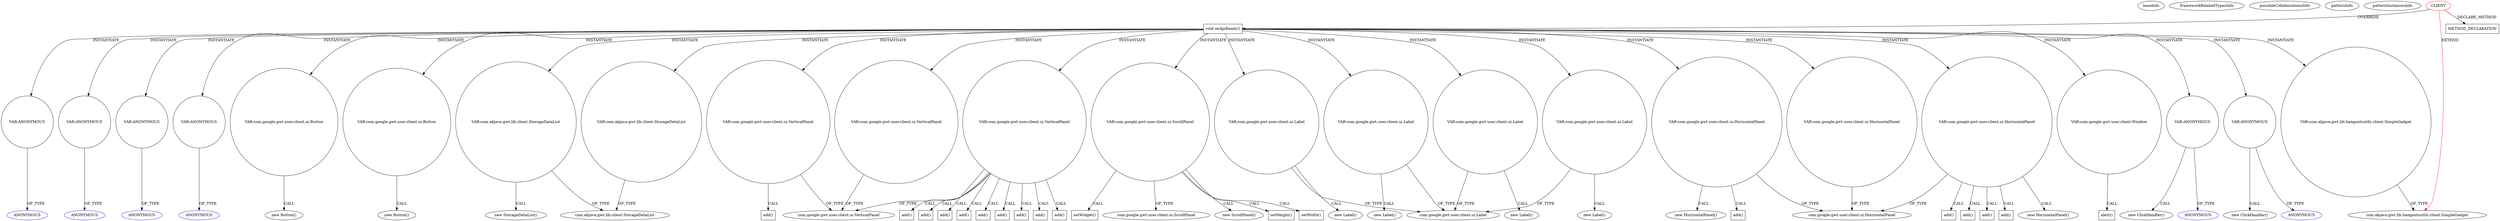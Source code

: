digraph {
baseInfo[graphId=1634,category="pattern",isAnonymous=false,possibleRelation=false]
frameworkRelatedTypesInfo[0="com.akjava.gwt.lib.hangoutsutils.client.SimpleGadget"]
possibleCollaborationsInfo[]
patternInfo[frequency=2.0,patternRootClient=0]
patternInstancesInfo[0="akjava-GWT-Hangouts~/akjava-GWT-Hangouts/GWT-Hangouts-master/apps/easyoverlay/src/com/akjava/gwt/hangout/easyoverlay/client/EasyOverlay.java~EasyOverlay~492",1="akjava-GWT-Hangouts~/akjava-GWT-Hangouts/GWT-Hangouts-master/apps/sound-player/src/com/akjava/gwt/hangout/soundplayer/client/HangoutSoundPlayer.java~HangoutSoundPlayer~561"]
531[label="new ScrollPanel()",vertexType="CONSTRUCTOR_CALL",isFrameworkType=false]
532[label="VAR:com.google.gwt.user.client.ui.ScrollPanel",vertexType="VARIABLE_EXPRESION",isFrameworkType=false,shape=circle]
535[label="setHeight()",vertexType="INSIDE_CALL",isFrameworkType=false,shape=box]
537[label="setWidth()",vertexType="INSIDE_CALL",isFrameworkType=false,shape=box]
541[label="setWidget()",vertexType="INSIDE_CALL",isFrameworkType=false,shape=box]
533[label="com.google.gwt.user.client.ui.ScrollPanel",vertexType="FRAMEWORK_CLASS_TYPE",isFrameworkType=false]
31[label="void onApiReady()",vertexType="OVERRIDING_METHOD_DECLARATION",isFrameworkType=false,shape=box]
0[label="CLIENT",vertexType="ROOT_CLIENT_CLASS_DECLARATION",isFrameworkType=false,color=red]
379[label="VAR:com.google.gwt.user.client.Window",vertexType="VARIABLE_EXPRESION",isFrameworkType=false,shape=circle]
333[label="VAR:ANONYMOUS",vertexType="VARIABLE_EXPRESION",isFrameworkType=false,shape=circle]
332[label="new ClickHandler()",vertexType="CONSTRUCTOR_CALL",isFrameworkType=false]
421[label="VAR:ANONYMOUS",vertexType="VARIABLE_EXPRESION",isFrameworkType=false,shape=circle]
420[label="new ClickHandler()",vertexType="CONSTRUCTOR_CALL",isFrameworkType=false]
317[label="VAR:ANONYMOUS",vertexType="VARIABLE_EXPRESION",isFrameworkType=false,shape=circle]
212[label="VAR:ANONYMOUS",vertexType="VARIABLE_EXPRESION",isFrameworkType=false,shape=circle]
159[label="VAR:ANONYMOUS",vertexType="VARIABLE_EXPRESION",isFrameworkType=false,shape=circle]
408[label="VAR:ANONYMOUS",vertexType="VARIABLE_EXPRESION",isFrameworkType=false,shape=circle]
59[label="VAR:com.google.gwt.user.client.ui.Button",vertexType="VARIABLE_EXPRESION",isFrameworkType=false,shape=circle]
471[label="VAR:com.google.gwt.user.client.ui.Button",vertexType="VARIABLE_EXPRESION",isFrameworkType=false,shape=circle]
380[label="alert()",vertexType="INSIDE_CALL",isFrameworkType=false,shape=box]
570[label="METHOD_DECLARATION",vertexType="CLIENT_METHOD_DECLARATION",isFrameworkType=false,shape=box]
422[label="ANONYMOUS",vertexType="REFERENCE_ANONYMOUS_DECLARATION",isFrameworkType=false,color=blue]
409[label="ANONYMOUS",vertexType="REFERENCE_ANONYMOUS_DECLARATION",isFrameworkType=false,color=blue]
334[label="ANONYMOUS",vertexType="REFERENCE_ANONYMOUS_DECLARATION",isFrameworkType=false,color=blue]
160[label="ANONYMOUS",vertexType="REFERENCE_ANONYMOUS_DECLARATION",isFrameworkType=false,color=blue]
318[label="ANONYMOUS",vertexType="REFERENCE_ANONYMOUS_DECLARATION",isFrameworkType=false,color=blue]
213[label="ANONYMOUS",vertexType="REFERENCE_ANONYMOUS_DECLARATION",isFrameworkType=false,color=blue]
33[label="VAR:com.akjava.gwt.lib.client.StorageDataList",vertexType="VARIABLE_EXPRESION",isFrameworkType=false,shape=circle]
32[label="new StorageDataList()",vertexType="CONSTRUCTOR_CALL",isFrameworkType=false]
361[label="VAR:com.akjava.gwt.lib.client.StorageDataList",vertexType="VARIABLE_EXPRESION",isFrameworkType=false,shape=circle]
42[label="VAR:com.google.gwt.user.client.ui.VerticalPanel",vertexType="VARIABLE_EXPRESION",isFrameworkType=false,shape=circle]
7[label="com.google.gwt.user.client.ui.VerticalPanel",vertexType="FRAMEWORK_CLASS_TYPE",isFrameworkType=false]
57[label="add()",vertexType="INSIDE_CALL",isFrameworkType=false,shape=box]
396[label="add()",vertexType="INSIDE_CALL",isFrameworkType=false,shape=box]
93[label="add()",vertexType="INSIDE_CALL",isFrameworkType=false,shape=box]
394[label="add()",vertexType="INSIDE_CALL",isFrameworkType=false,shape=box]
88[label="add()",vertexType="INSIDE_CALL",isFrameworkType=false,shape=box]
148[label="add()",vertexType="INSIDE_CALL",isFrameworkType=false,shape=box]
252[label="add()",vertexType="INSIDE_CALL",isFrameworkType=false,shape=box]
529[label="VAR:com.google.gwt.user.client.ui.VerticalPanel",vertexType="VARIABLE_EXPRESION",isFrameworkType=false,shape=circle]
238[label="add()",vertexType="INSIDE_CALL",isFrameworkType=false,shape=box]
524[label="VAR:com.google.gwt.user.client.ui.VerticalPanel",vertexType="VARIABLE_EXPRESION",isFrameworkType=false,shape=circle]
347[label="add()",vertexType="INSIDE_CALL",isFrameworkType=false,shape=box]
539[label="add()",vertexType="INSIDE_CALL",isFrameworkType=false,shape=box]
1[label="com.akjava.gwt.lib.hangoutsutils.client.SimpleGadget",vertexType="FRAMEWORK_CLASS_TYPE",isFrameworkType=false]
84[label="VAR:com.akjava.gwt.lib.hangoutsutils.client.SimpleGadget",vertexType="VARIABLE_EXPRESION",isFrameworkType=false,shape=circle]
26[label="com.akjava.gwt.lib.client.StorageDataList",vertexType="FRAMEWORK_CLASS_TYPE",isFrameworkType=false]
58[label="new Button()",vertexType="CONSTRUCTOR_CALL",isFrameworkType=false]
470[label="new Button()",vertexType="CONSTRUCTOR_CALL",isFrameworkType=false]
108[label="VAR:com.google.gwt.user.client.ui.Label",vertexType="VARIABLE_EXPRESION",isFrameworkType=false,shape=circle]
107[label="new Label()",vertexType="CONSTRUCTOR_CALL",isFrameworkType=false]
109[label="com.google.gwt.user.client.ui.Label",vertexType="FRAMEWORK_CLASS_TYPE",isFrameworkType=false]
126[label="VAR:com.google.gwt.user.client.ui.Label",vertexType="VARIABLE_EXPRESION",isFrameworkType=false,shape=circle]
125[label="new Label()",vertexType="CONSTRUCTOR_CALL",isFrameworkType=false]
207[label="VAR:com.google.gwt.user.client.ui.Label",vertexType="VARIABLE_EXPRESION",isFrameworkType=false,shape=circle]
206[label="new Label()",vertexType="CONSTRUCTOR_CALL",isFrameworkType=false]
165[label="VAR:com.google.gwt.user.client.ui.Label",vertexType="VARIABLE_EXPRESION",isFrameworkType=false,shape=circle]
164[label="new Label()",vertexType="CONSTRUCTOR_CALL",isFrameworkType=false]
391[label="VAR:com.google.gwt.user.client.ui.HorizontalPanel",vertexType="VARIABLE_EXPRESION",isFrameworkType=false,shape=circle]
51[label="com.google.gwt.user.client.ui.HorizontalPanel",vertexType="FRAMEWORK_CLASS_TYPE",isFrameworkType=false]
390[label="new HorizontalPanel()",vertexType="CONSTRUCTOR_CALL",isFrameworkType=false]
450[label="add()",vertexType="INSIDE_CALL",isFrameworkType=false,shape=box]
469[label="add()",vertexType="INSIDE_CALL",isFrameworkType=false,shape=box]
90[label="VAR:com.google.gwt.user.client.ui.HorizontalPanel",vertexType="VARIABLE_EXPRESION",isFrameworkType=false,shape=circle]
89[label="new HorizontalPanel()",vertexType="CONSTRUCTOR_CALL",isFrameworkType=false]
522[label="add()",vertexType="INSIDE_CALL",isFrameworkType=false,shape=box]
434[label="add()",vertexType="INSIDE_CALL",isFrameworkType=false,shape=box]
106[label="add()",vertexType="INSIDE_CALL",isFrameworkType=false,shape=box]
145[label="VAR:com.google.gwt.user.client.ui.HorizontalPanel",vertexType="VARIABLE_EXPRESION",isFrameworkType=false,shape=circle]
31->532[label="INSTANTIATE"]
31->84[label="INSTANTIATE"]
126->125[label="CALL"]
42->7[label="OF_TYPE"]
108->107[label="CALL"]
317->318[label="OF_TYPE"]
212->213[label="OF_TYPE"]
42->347[label="CALL"]
33->32[label="CALL"]
532->535[label="CALL"]
31->333[label="INSTANTIATE"]
361->26[label="OF_TYPE"]
529->7[label="OF_TYPE"]
31->33[label="INSTANTIATE"]
31->421[label="INSTANTIATE"]
391->450[label="CALL"]
333->334[label="OF_TYPE"]
31->524[label="INSTANTIATE"]
31->126[label="INSTANTIATE"]
31->408[label="INSTANTIATE"]
31->108[label="INSTANTIATE"]
31->391[label="INSTANTIATE"]
471->470[label="CALL"]
84->1[label="OF_TYPE"]
42->394[label="CALL"]
145->51[label="OF_TYPE"]
0->31[label="OVERRIDE"]
42->238[label="CALL"]
90->51[label="OF_TYPE"]
90->89[label="CALL"]
391->390[label="CALL"]
31->361[label="INSTANTIATE"]
333->332[label="CALL"]
408->409[label="OF_TYPE"]
207->109[label="OF_TYPE"]
532->531[label="CALL"]
31->165[label="INSTANTIATE"]
31->529[label="INSTANTIATE"]
165->164[label="CALL"]
31->471[label="INSTANTIATE"]
31->317[label="INSTANTIATE"]
524->539[label="CALL"]
421->422[label="OF_TYPE"]
391->522[label="CALL"]
0->570[label="DECLARE_METHOD"]
31->145[label="INSTANTIATE"]
524->7[label="OF_TYPE"]
421->420[label="CALL"]
31->90[label="INSTANTIATE"]
391->434[label="CALL"]
391->469[label="CALL"]
42->57[label="CALL"]
207->206[label="CALL"]
42->148[label="CALL"]
532->541[label="CALL"]
532->533[label="OF_TYPE"]
31->42[label="INSTANTIATE"]
0->1[label="EXTEND",color=red]
90->106[label="CALL"]
165->109[label="OF_TYPE"]
31->59[label="INSTANTIATE"]
42->396[label="CALL"]
126->109[label="OF_TYPE"]
532->537[label="CALL"]
31->159[label="INSTANTIATE"]
33->26[label="OF_TYPE"]
31->212[label="INSTANTIATE"]
379->380[label="CALL"]
42->252[label="CALL"]
31->379[label="INSTANTIATE"]
391->51[label="OF_TYPE"]
31->207[label="INSTANTIATE"]
42->93[label="CALL"]
108->109[label="OF_TYPE"]
59->58[label="CALL"]
42->88[label="CALL"]
159->160[label="OF_TYPE"]
}
